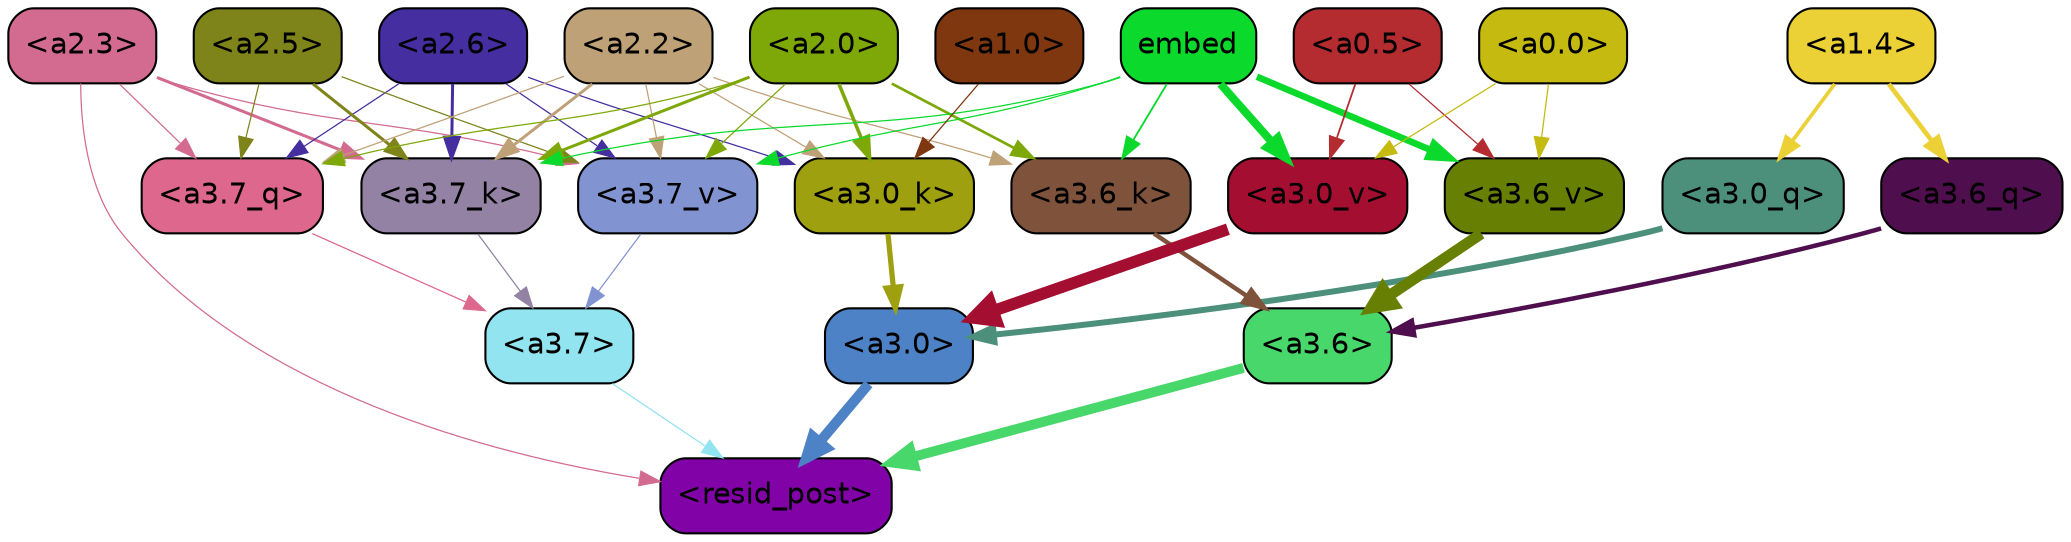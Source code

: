 strict digraph "" {
	graph [bgcolor=transparent,
		layout=dot,
		overlap=false,
		splines=true
	];
	"<a3.7>"	[color=black,
		fillcolor="#92e4f1",
		fontname=Helvetica,
		shape=box,
		style="filled, rounded"];
	"<resid_post>"	[color=black,
		fillcolor="#8103a8",
		fontname=Helvetica,
		shape=box,
		style="filled, rounded"];
	"<a3.7>" -> "<resid_post>"	[color="#92e4f1",
		penwidth=0.6];
	"<a3.6>"	[color=black,
		fillcolor="#48d76a",
		fontname=Helvetica,
		shape=box,
		style="filled, rounded"];
	"<a3.6>" -> "<resid_post>"	[color="#48d76a",
		penwidth=4.746312499046326];
	"<a3.0>"	[color=black,
		fillcolor="#4d82c6",
		fontname=Helvetica,
		shape=box,
		style="filled, rounded"];
	"<a3.0>" -> "<resid_post>"	[color="#4d82c6",
		penwidth=4.896343111991882];
	"<a2.3>"	[color=black,
		fillcolor="#d36b91",
		fontname=Helvetica,
		shape=box,
		style="filled, rounded"];
	"<a2.3>" -> "<resid_post>"	[color="#d36b91",
		penwidth=0.6];
	"<a3.7_q>"	[color=black,
		fillcolor="#de678d",
		fontname=Helvetica,
		shape=box,
		style="filled, rounded"];
	"<a2.3>" -> "<a3.7_q>"	[color="#d36b91",
		penwidth=0.6];
	"<a3.7_k>"	[color=black,
		fillcolor="#9382a4",
		fontname=Helvetica,
		shape=box,
		style="filled, rounded"];
	"<a2.3>" -> "<a3.7_k>"	[color="#d36b91",
		penwidth=1.467104621231556];
	"<a3.7_v>"	[color=black,
		fillcolor="#8194d1",
		fontname=Helvetica,
		shape=box,
		style="filled, rounded"];
	"<a2.3>" -> "<a3.7_v>"	[color="#d36b91",
		penwidth=0.6];
	"<a3.7_q>" -> "<a3.7>"	[color="#de678d",
		penwidth=0.6];
	"<a3.6_q>"	[color=black,
		fillcolor="#4f0e4e",
		fontname=Helvetica,
		shape=box,
		style="filled, rounded"];
	"<a3.6_q>" -> "<a3.6>"	[color="#4f0e4e",
		penwidth=2.160832464694977];
	"<a3.0_q>"	[color=black,
		fillcolor="#4c907c",
		fontname=Helvetica,
		shape=box,
		style="filled, rounded"];
	"<a3.0_q>" -> "<a3.0>"	[color="#4c907c",
		penwidth=2.870753765106201];
	"<a3.7_k>" -> "<a3.7>"	[color="#9382a4",
		penwidth=0.6];
	"<a3.6_k>"	[color=black,
		fillcolor="#7f523c",
		fontname=Helvetica,
		shape=box,
		style="filled, rounded"];
	"<a3.6_k>" -> "<a3.6>"	[color="#7f523c",
		penwidth=2.13908451795578];
	"<a3.0_k>"	[color=black,
		fillcolor="#9fa010",
		fontname=Helvetica,
		shape=box,
		style="filled, rounded"];
	"<a3.0_k>" -> "<a3.0>"	[color="#9fa010",
		penwidth=2.520303964614868];
	"<a3.7_v>" -> "<a3.7>"	[color="#8194d1",
		penwidth=0.6];
	"<a3.6_v>"	[color=black,
		fillcolor="#677f03",
		fontname=Helvetica,
		shape=box,
		style="filled, rounded"];
	"<a3.6_v>" -> "<a3.6>"	[color="#677f03",
		penwidth=5.297133803367615];
	"<a3.0_v>"	[color=black,
		fillcolor="#a40e31",
		fontname=Helvetica,
		shape=box,
		style="filled, rounded"];
	"<a3.0_v>" -> "<a3.0>"	[color="#a40e31",
		penwidth=5.680712580680847];
	"<a2.6>"	[color=black,
		fillcolor="#452e9f",
		fontname=Helvetica,
		shape=box,
		style="filled, rounded"];
	"<a2.6>" -> "<a3.7_q>"	[color="#452e9f",
		penwidth=0.6];
	"<a2.6>" -> "<a3.7_k>"	[color="#452e9f",
		penwidth=1.4453159049153328];
	"<a2.6>" -> "<a3.0_k>"	[color="#452e9f",
		penwidth=0.6];
	"<a2.6>" -> "<a3.7_v>"	[color="#452e9f",
		penwidth=0.6];
	"<a2.5>"	[color=black,
		fillcolor="#7e831a",
		fontname=Helvetica,
		shape=box,
		style="filled, rounded"];
	"<a2.5>" -> "<a3.7_q>"	[color="#7e831a",
		penwidth=0.6];
	"<a2.5>" -> "<a3.7_k>"	[color="#7e831a",
		penwidth=1.4526091292500496];
	"<a2.5>" -> "<a3.7_v>"	[color="#7e831a",
		penwidth=0.6];
	"<a2.2>"	[color=black,
		fillcolor="#bfa178",
		fontname=Helvetica,
		shape=box,
		style="filled, rounded"];
	"<a2.2>" -> "<a3.7_q>"	[color="#bfa178",
		penwidth=0.6];
	"<a2.2>" -> "<a3.7_k>"	[color="#bfa178",
		penwidth=1.4310357049107552];
	"<a2.2>" -> "<a3.6_k>"	[color="#bfa178",
		penwidth=0.6];
	"<a2.2>" -> "<a3.0_k>"	[color="#bfa178",
		penwidth=0.6];
	"<a2.2>" -> "<a3.7_v>"	[color="#bfa178",
		penwidth=0.6];
	"<a2.0>"	[color=black,
		fillcolor="#7da808",
		fontname=Helvetica,
		shape=box,
		style="filled, rounded"];
	"<a2.0>" -> "<a3.7_q>"	[color="#7da808",
		penwidth=0.6];
	"<a2.0>" -> "<a3.7_k>"	[color="#7da808",
		penwidth=1.4314699843525887];
	"<a2.0>" -> "<a3.6_k>"	[color="#7da808",
		penwidth=1.2950235605239868];
	"<a2.0>" -> "<a3.0_k>"	[color="#7da808",
		penwidth=1.712992787361145];
	"<a2.0>" -> "<a3.7_v>"	[color="#7da808",
		penwidth=0.6];
	"<a1.4>"	[color=black,
		fillcolor="#ecd136",
		fontname=Helvetica,
		shape=box,
		style="filled, rounded"];
	"<a1.4>" -> "<a3.6_q>"	[color="#ecd136",
		penwidth=2.242796540260315];
	"<a1.4>" -> "<a3.0_q>"	[color="#ecd136",
		penwidth=1.7808996737003326];
	embed	[color=black,
		fillcolor="#0bda2d",
		fontname=Helvetica,
		shape=box,
		style="filled, rounded"];
	embed -> "<a3.7_k>"	[color="#0bda2d",
		penwidth=0.6];
	embed -> "<a3.6_k>"	[color="#0bda2d",
		penwidth=0.891706109046936];
	embed -> "<a3.7_v>"	[color="#0bda2d",
		penwidth=0.6];
	embed -> "<a3.6_v>"	[color="#0bda2d",
		penwidth=3.1766927242279053];
	embed -> "<a3.0_v>"	[color="#0bda2d",
		penwidth=3.9005755856633186];
	"<a1.0>"	[color=black,
		fillcolor="#7e370f",
		fontname=Helvetica,
		shape=box,
		style="filled, rounded"];
	"<a1.0>" -> "<a3.0_k>"	[color="#7e370f",
		penwidth=0.6];
	"<a0.5>"	[color=black,
		fillcolor="#b42b30",
		fontname=Helvetica,
		shape=box,
		style="filled, rounded"];
	"<a0.5>" -> "<a3.6_v>"	[color="#b42b30",
		penwidth=0.6];
	"<a0.5>" -> "<a3.0_v>"	[color="#b42b30",
		penwidth=0.8493617177009583];
	"<a0.0>"	[color=black,
		fillcolor="#c5ba0f",
		fontname=Helvetica,
		shape=box,
		style="filled, rounded"];
	"<a0.0>" -> "<a3.6_v>"	[color="#c5ba0f",
		penwidth=0.6];
	"<a0.0>" -> "<a3.0_v>"	[color="#c5ba0f",
		penwidth=0.6];
}
